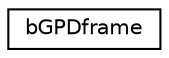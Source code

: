 digraph G
{
  edge [fontname="Helvetica",fontsize="10",labelfontname="Helvetica",labelfontsize="10"];
  node [fontname="Helvetica",fontsize="10",shape=record];
  rankdir=LR;
  Node1 [label="bGPDframe",height=0.2,width=0.4,color="black", fillcolor="white", style="filled",URL="$d7/dcf/structbGPDframe.html"];
}
